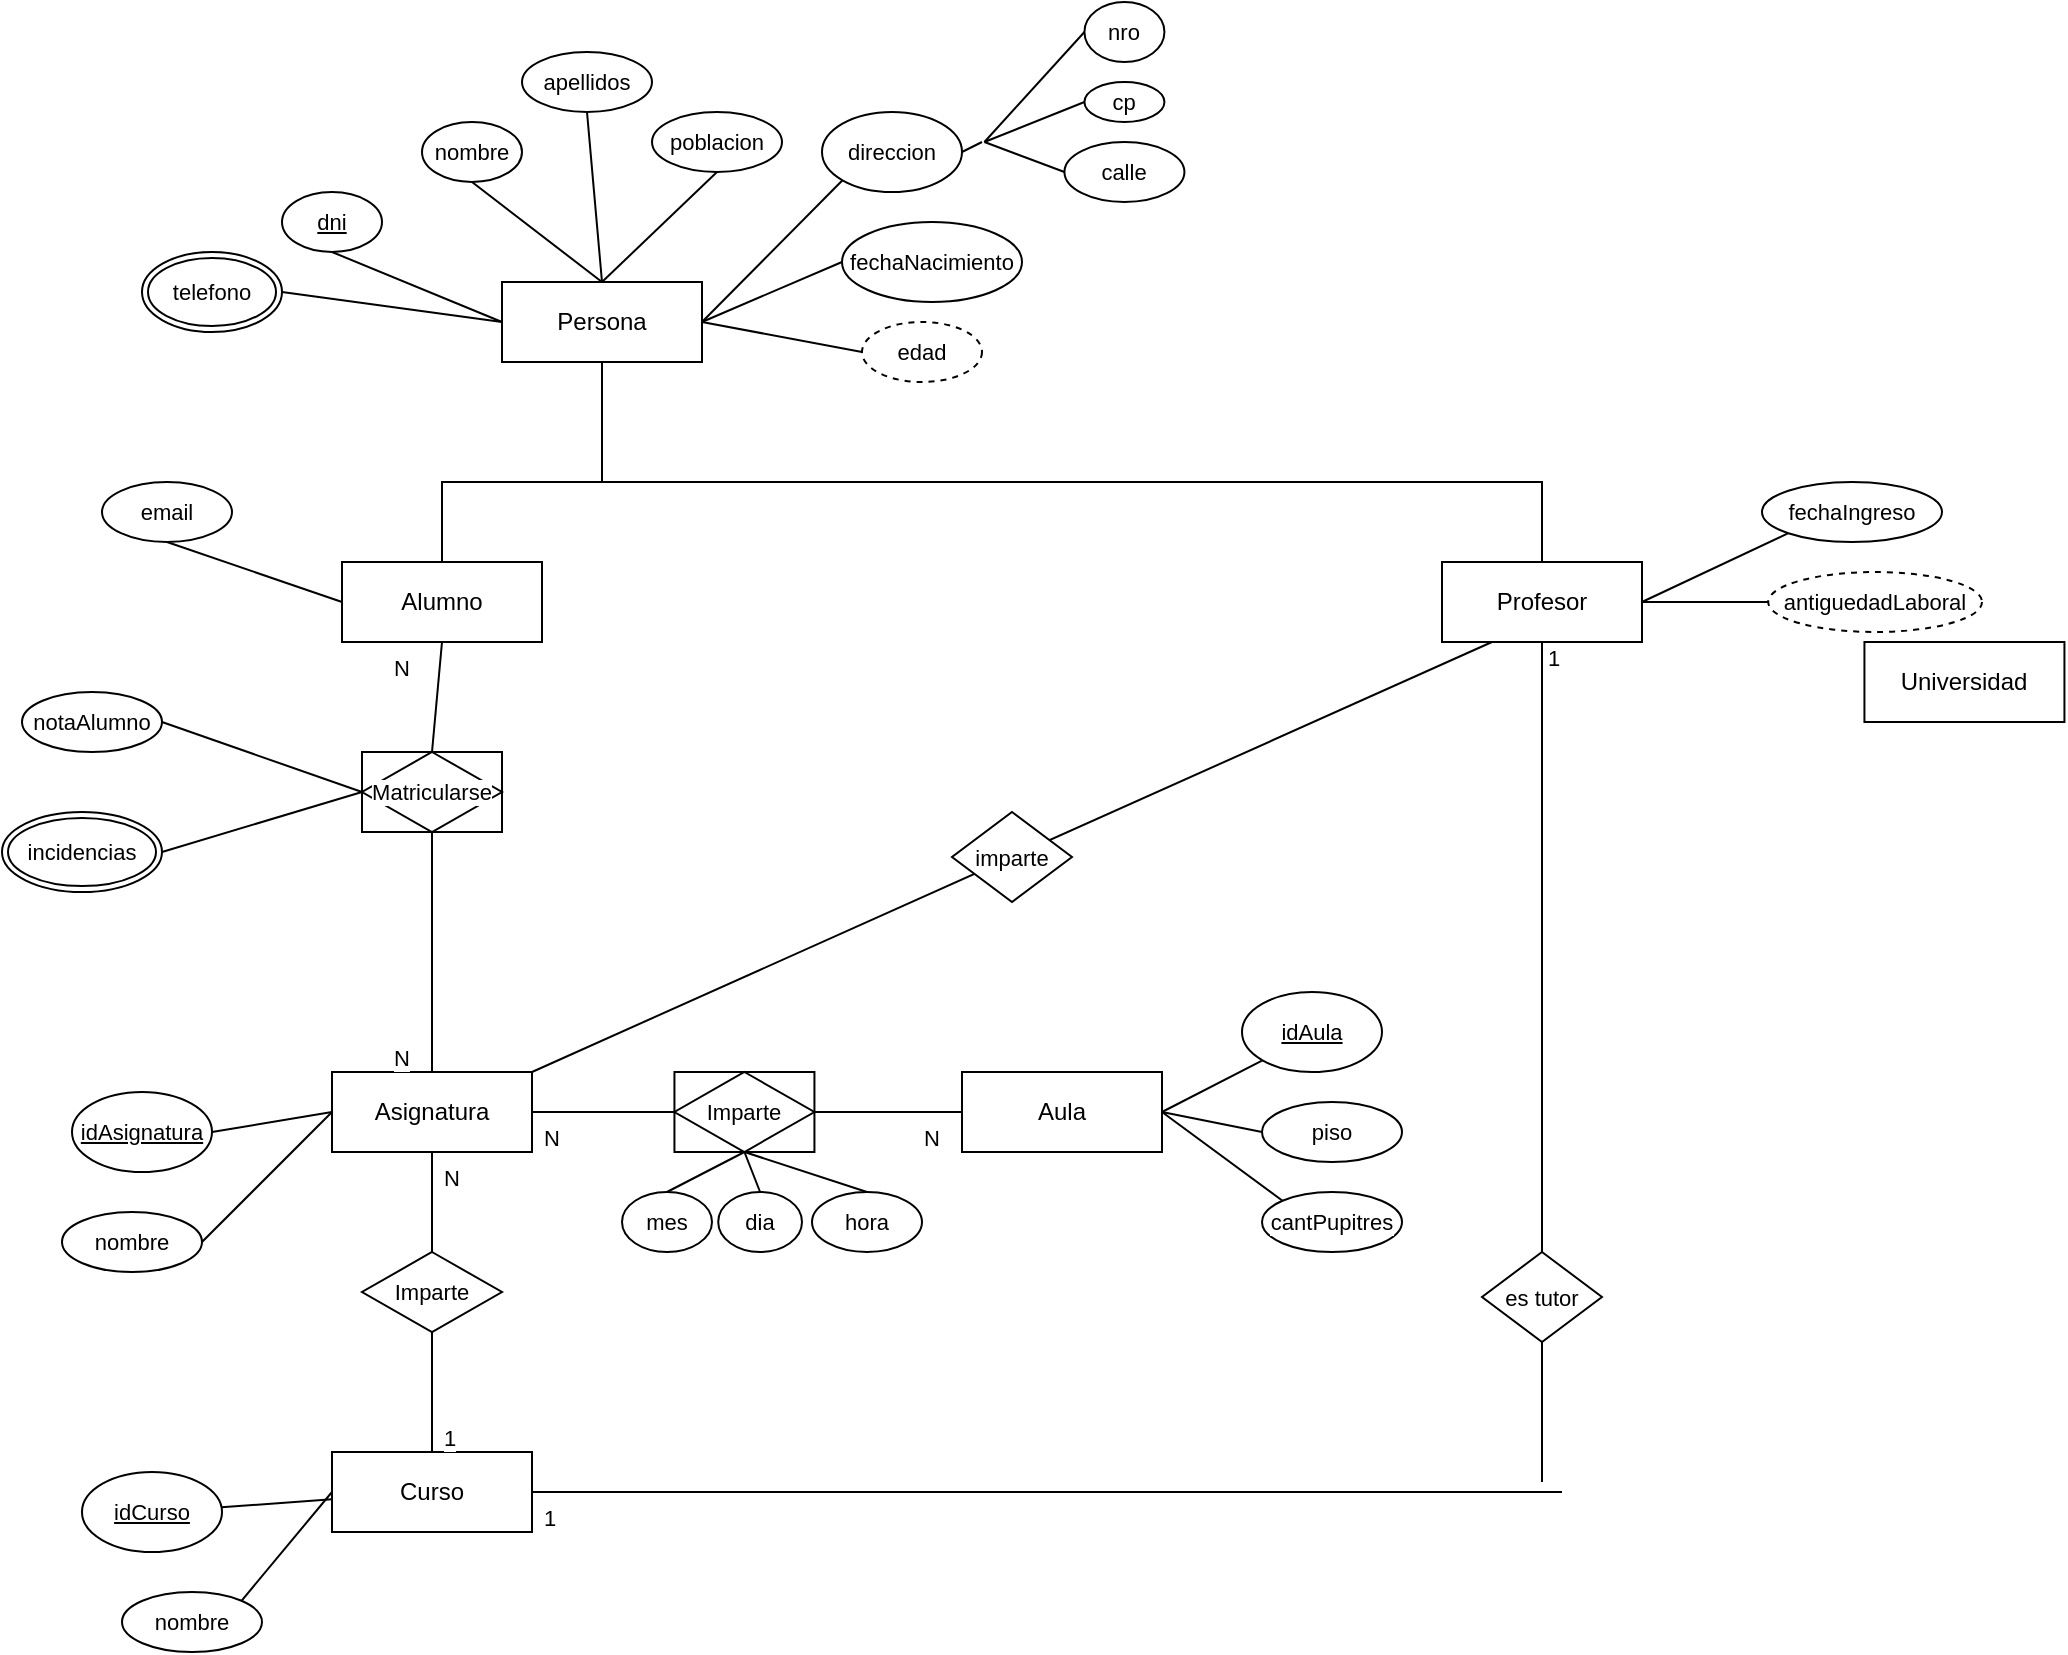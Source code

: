 <mxfile version="28.2.3">
  <diagram name="Página-1" id="S7ulFuD1PEKwOBpK4tIE">
    <mxGraphModel dx="1842" dy="1957" grid="1" gridSize="10" guides="1" tooltips="1" connect="1" arrows="1" fold="1" page="1" pageScale="1" pageWidth="827" pageHeight="1169" math="0" shadow="0">
      <root>
        <mxCell id="0" />
        <mxCell id="1" parent="0" />
        <mxCell id="aFm3BQwA2hD5-ZLHfqn7-43" style="edgeStyle=none;shape=connector;rounded=0;orthogonalLoop=1;jettySize=auto;html=1;exitX=0.5;exitY=1;exitDx=0;exitDy=0;entryX=0.5;entryY=0;entryDx=0;entryDy=0;strokeColor=default;align=center;verticalAlign=middle;fontFamily=Helvetica;fontSize=11;fontColor=default;labelBackgroundColor=default;endArrow=none;" edge="1" parent="1" source="aFm3BQwA2hD5-ZLHfqn7-47" target="aFm3BQwA2hD5-ZLHfqn7-42">
          <mxGeometry relative="1" as="geometry" />
        </mxCell>
        <mxCell id="aFm3BQwA2hD5-ZLHfqn7-1" value="Alumno" style="whiteSpace=wrap;html=1;align=center;" vertex="1" parent="1">
          <mxGeometry x="210" y="170" width="100" height="40" as="geometry" />
        </mxCell>
        <mxCell id="aFm3BQwA2hD5-ZLHfqn7-41" style="edgeStyle=none;shape=connector;rounded=0;orthogonalLoop=1;jettySize=auto;html=1;exitX=1;exitY=0.5;exitDx=0;exitDy=0;entryX=0;entryY=0.5;entryDx=0;entryDy=0;strokeColor=default;align=center;verticalAlign=middle;fontFamily=Helvetica;fontSize=11;fontColor=default;labelBackgroundColor=default;endArrow=none;" edge="1" parent="1" source="aFm3BQwA2hD5-ZLHfqn7-2" target="aFm3BQwA2hD5-ZLHfqn7-39">
          <mxGeometry relative="1" as="geometry" />
        </mxCell>
        <mxCell id="aFm3BQwA2hD5-ZLHfqn7-109" style="edgeStyle=none;shape=connector;rounded=0;orthogonalLoop=1;jettySize=auto;html=1;exitX=0.5;exitY=1;exitDx=0;exitDy=0;strokeColor=default;align=center;verticalAlign=middle;fontFamily=Helvetica;fontSize=11;fontColor=default;labelBackgroundColor=default;endArrow=none;" edge="1" parent="1" source="aFm3BQwA2hD5-ZLHfqn7-2">
          <mxGeometry relative="1" as="geometry">
            <mxPoint x="810" y="630" as="targetPoint" />
          </mxGeometry>
        </mxCell>
        <mxCell id="aFm3BQwA2hD5-ZLHfqn7-113" style="edgeStyle=none;shape=connector;rounded=0;orthogonalLoop=1;jettySize=auto;html=1;exitX=0.25;exitY=1;exitDx=0;exitDy=0;strokeColor=default;align=center;verticalAlign=middle;fontFamily=Helvetica;fontSize=11;fontColor=default;labelBackgroundColor=default;endArrow=none;entryX=1;entryY=0;entryDx=0;entryDy=0;" edge="1" parent="1" source="aFm3BQwA2hD5-ZLHfqn7-2" target="aFm3BQwA2hD5-ZLHfqn7-42">
          <mxGeometry relative="1" as="geometry">
            <mxPoint x="360" y="380" as="targetPoint" />
          </mxGeometry>
        </mxCell>
        <mxCell id="aFm3BQwA2hD5-ZLHfqn7-2" value="Profesor" style="whiteSpace=wrap;html=1;align=center;" vertex="1" parent="1">
          <mxGeometry x="760" y="170" width="100" height="40" as="geometry" />
        </mxCell>
        <mxCell id="aFm3BQwA2hD5-ZLHfqn7-19" style="edgeStyle=none;shape=connector;rounded=0;orthogonalLoop=1;jettySize=auto;html=1;exitX=1;exitY=0.5;exitDx=0;exitDy=0;entryX=0;entryY=1;entryDx=0;entryDy=0;strokeColor=default;align=center;verticalAlign=middle;fontFamily=Helvetica;fontSize=11;fontColor=default;labelBackgroundColor=default;endArrow=none;" edge="1" parent="1" source="aFm3BQwA2hD5-ZLHfqn7-3" target="aFm3BQwA2hD5-ZLHfqn7-11">
          <mxGeometry relative="1" as="geometry" />
        </mxCell>
        <mxCell id="aFm3BQwA2hD5-ZLHfqn7-23" style="edgeStyle=none;shape=connector;rounded=0;orthogonalLoop=1;jettySize=auto;html=1;exitX=0.5;exitY=0;exitDx=0;exitDy=0;entryX=0.5;entryY=1;entryDx=0;entryDy=0;strokeColor=default;align=center;verticalAlign=middle;fontFamily=Helvetica;fontSize=11;fontColor=default;labelBackgroundColor=default;endArrow=none;" edge="1" parent="1" source="aFm3BQwA2hD5-ZLHfqn7-3" target="aFm3BQwA2hD5-ZLHfqn7-10">
          <mxGeometry relative="1" as="geometry" />
        </mxCell>
        <mxCell id="aFm3BQwA2hD5-ZLHfqn7-28" style="edgeStyle=none;shape=connector;rounded=0;orthogonalLoop=1;jettySize=auto;html=1;exitX=1;exitY=0.5;exitDx=0;exitDy=0;entryX=0;entryY=0.5;entryDx=0;entryDy=0;strokeColor=default;align=center;verticalAlign=middle;fontFamily=Helvetica;fontSize=11;fontColor=default;labelBackgroundColor=default;endArrow=none;" edge="1" parent="1" source="aFm3BQwA2hD5-ZLHfqn7-3" target="aFm3BQwA2hD5-ZLHfqn7-26">
          <mxGeometry relative="1" as="geometry" />
        </mxCell>
        <mxCell id="aFm3BQwA2hD5-ZLHfqn7-30" style="edgeStyle=none;shape=connector;rounded=0;orthogonalLoop=1;jettySize=auto;html=1;exitX=1;exitY=0.5;exitDx=0;exitDy=0;entryX=0;entryY=0.5;entryDx=0;entryDy=0;strokeColor=default;align=center;verticalAlign=middle;fontFamily=Helvetica;fontSize=11;fontColor=default;labelBackgroundColor=default;endArrow=none;" edge="1" parent="1" source="aFm3BQwA2hD5-ZLHfqn7-3" target="aFm3BQwA2hD5-ZLHfqn7-29">
          <mxGeometry relative="1" as="geometry" />
        </mxCell>
        <mxCell id="aFm3BQwA2hD5-ZLHfqn7-3" value="Persona" style="whiteSpace=wrap;html=1;align=center;" vertex="1" parent="1">
          <mxGeometry x="290" y="30" width="100" height="40" as="geometry" />
        </mxCell>
        <mxCell id="aFm3BQwA2hD5-ZLHfqn7-7" value="" style="endArrow=none;html=1;rounded=0;strokeColor=default;align=center;verticalAlign=middle;fontFamily=Helvetica;fontSize=11;fontColor=default;labelBackgroundColor=default;exitX=0.5;exitY=0;exitDx=0;exitDy=0;entryX=0.5;entryY=0;entryDx=0;entryDy=0;" edge="1" parent="1" source="aFm3BQwA2hD5-ZLHfqn7-1" target="aFm3BQwA2hD5-ZLHfqn7-2">
          <mxGeometry relative="1" as="geometry">
            <mxPoint x="330" y="250" as="sourcePoint" />
            <mxPoint x="490" y="250" as="targetPoint" />
            <Array as="points">
              <mxPoint x="260" y="130" />
              <mxPoint x="340" y="130" />
              <mxPoint x="810" y="130" />
            </Array>
          </mxGeometry>
        </mxCell>
        <mxCell id="aFm3BQwA2hD5-ZLHfqn7-8" value="" style="endArrow=none;html=1;rounded=0;strokeColor=default;align=center;verticalAlign=middle;fontFamily=Helvetica;fontSize=11;fontColor=default;labelBackgroundColor=default;exitX=0.5;exitY=1;exitDx=0;exitDy=0;" edge="1" parent="1" source="aFm3BQwA2hD5-ZLHfqn7-3">
          <mxGeometry relative="1" as="geometry">
            <mxPoint x="330" y="250" as="sourcePoint" />
            <mxPoint x="340" y="130" as="targetPoint" />
          </mxGeometry>
        </mxCell>
        <mxCell id="aFm3BQwA2hD5-ZLHfqn7-24" style="edgeStyle=none;shape=connector;rounded=0;orthogonalLoop=1;jettySize=auto;html=1;exitX=0.5;exitY=1;exitDx=0;exitDy=0;entryX=0.5;entryY=0;entryDx=0;entryDy=0;strokeColor=default;align=center;verticalAlign=middle;fontFamily=Helvetica;fontSize=11;fontColor=default;labelBackgroundColor=default;endArrow=none;" edge="1" parent="1" source="aFm3BQwA2hD5-ZLHfqn7-9" target="aFm3BQwA2hD5-ZLHfqn7-3">
          <mxGeometry relative="1" as="geometry" />
        </mxCell>
        <mxCell id="aFm3BQwA2hD5-ZLHfqn7-9" value="nombre" style="ellipse;whiteSpace=wrap;html=1;align=center;fontFamily=Helvetica;fontSize=11;fontColor=default;labelBackgroundColor=default;" vertex="1" parent="1">
          <mxGeometry x="250" y="-50" width="50" height="30" as="geometry" />
        </mxCell>
        <mxCell id="aFm3BQwA2hD5-ZLHfqn7-10" value="apellidos" style="ellipse;whiteSpace=wrap;html=1;align=center;fontFamily=Helvetica;fontSize=11;fontColor=default;labelBackgroundColor=default;" vertex="1" parent="1">
          <mxGeometry x="300" y="-85" width="65" height="30" as="geometry" />
        </mxCell>
        <mxCell id="aFm3BQwA2hD5-ZLHfqn7-20" style="edgeStyle=none;shape=connector;rounded=0;orthogonalLoop=1;jettySize=auto;html=1;exitX=1;exitY=0.5;exitDx=0;exitDy=0;entryX=0;entryY=0.5;entryDx=0;entryDy=0;strokeColor=default;align=center;verticalAlign=middle;fontFamily=Helvetica;fontSize=11;fontColor=default;labelBackgroundColor=default;endArrow=none;" edge="1" parent="1" target="aFm3BQwA2hD5-ZLHfqn7-12">
          <mxGeometry relative="1" as="geometry">
            <mxPoint x="531.22" y="-40" as="sourcePoint" />
          </mxGeometry>
        </mxCell>
        <mxCell id="aFm3BQwA2hD5-ZLHfqn7-21" style="edgeStyle=none;shape=connector;rounded=0;orthogonalLoop=1;jettySize=auto;html=1;exitX=1;exitY=0.5;exitDx=0;exitDy=0;entryX=0;entryY=0.5;entryDx=0;entryDy=0;strokeColor=default;align=center;verticalAlign=middle;fontFamily=Helvetica;fontSize=11;fontColor=default;labelBackgroundColor=default;endArrow=none;" edge="1" parent="1" target="aFm3BQwA2hD5-ZLHfqn7-13">
          <mxGeometry relative="1" as="geometry">
            <mxPoint x="531.22" y="-40" as="sourcePoint" />
          </mxGeometry>
        </mxCell>
        <mxCell id="aFm3BQwA2hD5-ZLHfqn7-22" style="edgeStyle=none;shape=connector;rounded=0;orthogonalLoop=1;jettySize=auto;html=1;exitX=1;exitY=0.5;exitDx=0;exitDy=0;entryX=0;entryY=0.5;entryDx=0;entryDy=0;strokeColor=default;align=center;verticalAlign=middle;fontFamily=Helvetica;fontSize=11;fontColor=default;labelBackgroundColor=default;endArrow=none;" edge="1" parent="1" target="aFm3BQwA2hD5-ZLHfqn7-14">
          <mxGeometry relative="1" as="geometry">
            <mxPoint x="531.22" y="-40" as="sourcePoint" />
          </mxGeometry>
        </mxCell>
        <mxCell id="aFm3BQwA2hD5-ZLHfqn7-27" style="edgeStyle=none;shape=connector;rounded=0;orthogonalLoop=1;jettySize=auto;html=1;exitX=1;exitY=0.5;exitDx=0;exitDy=0;strokeColor=default;align=center;verticalAlign=middle;fontFamily=Helvetica;fontSize=11;fontColor=default;labelBackgroundColor=default;endArrow=none;" edge="1" parent="1" source="aFm3BQwA2hD5-ZLHfqn7-11">
          <mxGeometry relative="1" as="geometry">
            <mxPoint x="530" y="-40" as="targetPoint" />
          </mxGeometry>
        </mxCell>
        <mxCell id="aFm3BQwA2hD5-ZLHfqn7-11" value="direccion" style="ellipse;whiteSpace=wrap;html=1;align=center;fontFamily=Helvetica;fontSize=11;fontColor=default;labelBackgroundColor=default;" vertex="1" parent="1">
          <mxGeometry x="450" y="-55" width="70" height="40" as="geometry" />
        </mxCell>
        <mxCell id="aFm3BQwA2hD5-ZLHfqn7-12" value="nro" style="ellipse;whiteSpace=wrap;html=1;align=center;fontFamily=Helvetica;fontSize=11;fontColor=default;labelBackgroundColor=default;" vertex="1" parent="1">
          <mxGeometry x="581.22" y="-110" width="40" height="30" as="geometry" />
        </mxCell>
        <mxCell id="aFm3BQwA2hD5-ZLHfqn7-13" value="cp" style="ellipse;whiteSpace=wrap;html=1;align=center;fontFamily=Helvetica;fontSize=11;fontColor=default;labelBackgroundColor=default;" vertex="1" parent="1">
          <mxGeometry x="581.22" y="-70" width="40" height="20" as="geometry" />
        </mxCell>
        <mxCell id="aFm3BQwA2hD5-ZLHfqn7-14" value="calle" style="ellipse;whiteSpace=wrap;html=1;align=center;fontFamily=Helvetica;fontSize=11;fontColor=default;labelBackgroundColor=default;" vertex="1" parent="1">
          <mxGeometry x="571.22" y="-40" width="60" height="30" as="geometry" />
        </mxCell>
        <mxCell id="aFm3BQwA2hD5-ZLHfqn7-25" style="edgeStyle=none;shape=connector;rounded=0;orthogonalLoop=1;jettySize=auto;html=1;exitX=0.5;exitY=1;exitDx=0;exitDy=0;entryX=0;entryY=0.5;entryDx=0;entryDy=0;strokeColor=default;align=center;verticalAlign=middle;fontFamily=Helvetica;fontSize=11;fontColor=default;labelBackgroundColor=default;endArrow=none;" edge="1" parent="1" source="aFm3BQwA2hD5-ZLHfqn7-17" target="aFm3BQwA2hD5-ZLHfqn7-3">
          <mxGeometry relative="1" as="geometry" />
        </mxCell>
        <mxCell id="aFm3BQwA2hD5-ZLHfqn7-17" value="dni" style="ellipse;whiteSpace=wrap;html=1;align=center;fontStyle=4;fontFamily=Helvetica;fontSize=11;fontColor=default;labelBackgroundColor=default;" vertex="1" parent="1">
          <mxGeometry x="180" y="-15" width="50" height="30" as="geometry" />
        </mxCell>
        <mxCell id="aFm3BQwA2hD5-ZLHfqn7-18" style="edgeStyle=none;shape=connector;rounded=0;orthogonalLoop=1;jettySize=auto;html=1;entryX=0.414;entryY=0.025;entryDx=0;entryDy=0;entryPerimeter=0;strokeColor=default;align=center;verticalAlign=middle;fontFamily=Helvetica;fontSize=11;fontColor=default;labelBackgroundColor=default;endArrow=none;" edge="1" parent="1">
          <mxGeometry relative="1" as="geometry">
            <mxPoint x="490.005" y="-59.682" as="sourcePoint" />
            <mxPoint x="490.2" y="-59" as="targetPoint" />
          </mxGeometry>
        </mxCell>
        <mxCell id="aFm3BQwA2hD5-ZLHfqn7-26" value="fechaNacimiento" style="ellipse;whiteSpace=wrap;html=1;align=center;fontFamily=Helvetica;fontSize=11;fontColor=default;labelBackgroundColor=default;" vertex="1" parent="1">
          <mxGeometry x="460" width="90" height="40" as="geometry" />
        </mxCell>
        <mxCell id="aFm3BQwA2hD5-ZLHfqn7-29" value="edad" style="ellipse;whiteSpace=wrap;html=1;align=center;dashed=1;fontFamily=Helvetica;fontSize=11;fontColor=default;labelBackgroundColor=default;" vertex="1" parent="1">
          <mxGeometry x="470" y="50" width="60" height="30" as="geometry" />
        </mxCell>
        <mxCell id="aFm3BQwA2hD5-ZLHfqn7-32" style="edgeStyle=none;shape=connector;rounded=0;orthogonalLoop=1;jettySize=auto;html=1;exitX=1;exitY=0.5;exitDx=0;exitDy=0;entryX=0;entryY=0.5;entryDx=0;entryDy=0;strokeColor=default;align=center;verticalAlign=middle;fontFamily=Helvetica;fontSize=11;fontColor=default;labelBackgroundColor=default;endArrow=none;" edge="1" parent="1" source="aFm3BQwA2hD5-ZLHfqn7-31" target="aFm3BQwA2hD5-ZLHfqn7-3">
          <mxGeometry relative="1" as="geometry" />
        </mxCell>
        <mxCell id="aFm3BQwA2hD5-ZLHfqn7-31" value="telefono" style="ellipse;shape=doubleEllipse;margin=3;whiteSpace=wrap;html=1;align=center;fontFamily=Helvetica;fontSize=11;fontColor=default;labelBackgroundColor=default;" vertex="1" parent="1">
          <mxGeometry x="110" y="15" width="70" height="40" as="geometry" />
        </mxCell>
        <mxCell id="aFm3BQwA2hD5-ZLHfqn7-34" style="edgeStyle=none;shape=connector;rounded=0;orthogonalLoop=1;jettySize=auto;html=1;exitX=0.5;exitY=1;exitDx=0;exitDy=0;entryX=0.5;entryY=0;entryDx=0;entryDy=0;strokeColor=default;align=center;verticalAlign=middle;fontFamily=Helvetica;fontSize=11;fontColor=default;labelBackgroundColor=default;endArrow=none;" edge="1" parent="1" source="aFm3BQwA2hD5-ZLHfqn7-33" target="aFm3BQwA2hD5-ZLHfqn7-3">
          <mxGeometry relative="1" as="geometry" />
        </mxCell>
        <mxCell id="aFm3BQwA2hD5-ZLHfqn7-33" value="poblacion" style="ellipse;whiteSpace=wrap;html=1;align=center;fontFamily=Helvetica;fontSize=11;fontColor=default;labelBackgroundColor=default;" vertex="1" parent="1">
          <mxGeometry x="365" y="-55" width="65" height="30" as="geometry" />
        </mxCell>
        <mxCell id="aFm3BQwA2hD5-ZLHfqn7-36" style="edgeStyle=none;shape=connector;rounded=0;orthogonalLoop=1;jettySize=auto;html=1;exitX=0.5;exitY=1;exitDx=0;exitDy=0;entryX=0;entryY=0.5;entryDx=0;entryDy=0;strokeColor=default;align=center;verticalAlign=middle;fontFamily=Helvetica;fontSize=11;fontColor=default;labelBackgroundColor=default;endArrow=none;" edge="1" parent="1" source="aFm3BQwA2hD5-ZLHfqn7-35" target="aFm3BQwA2hD5-ZLHfqn7-1">
          <mxGeometry relative="1" as="geometry" />
        </mxCell>
        <mxCell id="aFm3BQwA2hD5-ZLHfqn7-35" value="email" style="ellipse;whiteSpace=wrap;html=1;align=center;fontFamily=Helvetica;fontSize=11;fontColor=default;labelBackgroundColor=default;" vertex="1" parent="1">
          <mxGeometry x="90" y="130" width="65" height="30" as="geometry" />
        </mxCell>
        <mxCell id="aFm3BQwA2hD5-ZLHfqn7-37" value="fechaIngreso" style="ellipse;whiteSpace=wrap;html=1;align=center;fontFamily=Helvetica;fontSize=11;fontColor=default;labelBackgroundColor=default;" vertex="1" parent="1">
          <mxGeometry x="920" y="130" width="90" height="30" as="geometry" />
        </mxCell>
        <mxCell id="aFm3BQwA2hD5-ZLHfqn7-39" value="antiguedadLaboral" style="ellipse;whiteSpace=wrap;html=1;align=center;dashed=1;fontFamily=Helvetica;fontSize=11;fontColor=default;labelBackgroundColor=default;" vertex="1" parent="1">
          <mxGeometry x="923.11" y="175" width="106.89" height="30" as="geometry" />
        </mxCell>
        <mxCell id="aFm3BQwA2hD5-ZLHfqn7-40" style="edgeStyle=none;shape=connector;rounded=0;orthogonalLoop=1;jettySize=auto;html=1;exitX=1;exitY=0.5;exitDx=0;exitDy=0;entryX=0;entryY=1;entryDx=0;entryDy=0;strokeColor=default;align=center;verticalAlign=middle;fontFamily=Helvetica;fontSize=11;fontColor=default;labelBackgroundColor=default;endArrow=none;" edge="1" parent="1" source="aFm3BQwA2hD5-ZLHfqn7-2" target="aFm3BQwA2hD5-ZLHfqn7-37">
          <mxGeometry relative="1" as="geometry" />
        </mxCell>
        <mxCell id="aFm3BQwA2hD5-ZLHfqn7-73" style="edgeStyle=none;shape=connector;rounded=0;orthogonalLoop=1;jettySize=auto;html=1;exitX=1;exitY=0.5;exitDx=0;exitDy=0;entryX=0;entryY=0.5;entryDx=0;entryDy=0;strokeColor=default;align=center;verticalAlign=middle;fontFamily=Helvetica;fontSize=11;fontColor=default;labelBackgroundColor=default;endArrow=none;" edge="1" parent="1" source="aFm3BQwA2hD5-ZLHfqn7-91" target="aFm3BQwA2hD5-ZLHfqn7-72">
          <mxGeometry relative="1" as="geometry">
            <mxPoint x="485" y="445" as="sourcePoint" />
          </mxGeometry>
        </mxCell>
        <mxCell id="aFm3BQwA2hD5-ZLHfqn7-42" value="Asignatura" style="whiteSpace=wrap;html=1;align=center;" vertex="1" parent="1">
          <mxGeometry x="205" y="425" width="100" height="40" as="geometry" />
        </mxCell>
        <mxCell id="aFm3BQwA2hD5-ZLHfqn7-44" value="Universidad" style="whiteSpace=wrap;html=1;align=center;" vertex="1" parent="1">
          <mxGeometry x="971.22" y="210" width="100" height="40" as="geometry" />
        </mxCell>
        <mxCell id="aFm3BQwA2hD5-ZLHfqn7-45" value="N" style="text;strokeColor=none;fillColor=none;spacingLeft=4;spacingRight=4;overflow=hidden;rotatable=0;points=[[0,0.5],[1,0.5]];portConstraint=eastwest;fontSize=11;whiteSpace=wrap;html=1;fontFamily=Helvetica;fontColor=default;labelBackgroundColor=default;" vertex="1" parent="1">
          <mxGeometry x="230" y="405" width="40" height="30" as="geometry" />
        </mxCell>
        <mxCell id="aFm3BQwA2hD5-ZLHfqn7-46" value="N" style="text;strokeColor=none;fillColor=none;spacingLeft=4;spacingRight=4;overflow=hidden;rotatable=0;points=[[0,0.5],[1,0.5]];portConstraint=eastwest;fontSize=11;whiteSpace=wrap;html=1;fontFamily=Helvetica;fontColor=default;labelBackgroundColor=default;" vertex="1" parent="1">
          <mxGeometry x="230" y="210" width="40" height="30" as="geometry" />
        </mxCell>
        <mxCell id="aFm3BQwA2hD5-ZLHfqn7-48" value="" style="edgeStyle=none;shape=connector;rounded=0;orthogonalLoop=1;jettySize=auto;html=1;exitX=0.5;exitY=1;exitDx=0;exitDy=0;entryX=0.5;entryY=0;entryDx=0;entryDy=0;strokeColor=default;align=center;verticalAlign=middle;fontFamily=Helvetica;fontSize=11;fontColor=default;labelBackgroundColor=default;endArrow=none;" edge="1" parent="1" source="aFm3BQwA2hD5-ZLHfqn7-1" target="aFm3BQwA2hD5-ZLHfqn7-47">
          <mxGeometry relative="1" as="geometry">
            <mxPoint x="260" y="210" as="sourcePoint" />
            <mxPoint x="340" y="340" as="targetPoint" />
          </mxGeometry>
        </mxCell>
        <mxCell id="aFm3BQwA2hD5-ZLHfqn7-47" value="Matricularse" style="shape=associativeEntity;whiteSpace=wrap;html=1;align=center;fontFamily=Helvetica;fontSize=11;fontColor=default;labelBackgroundColor=default;" vertex="1" parent="1">
          <mxGeometry x="220" y="265" width="70" height="40" as="geometry" />
        </mxCell>
        <mxCell id="aFm3BQwA2hD5-ZLHfqn7-54" style="edgeStyle=none;shape=connector;rounded=0;orthogonalLoop=1;jettySize=auto;html=1;exitX=1;exitY=0.5;exitDx=0;exitDy=0;entryX=0;entryY=0.5;entryDx=0;entryDy=0;strokeColor=default;align=center;verticalAlign=middle;fontFamily=Helvetica;fontSize=11;fontColor=default;labelBackgroundColor=default;endArrow=none;" edge="1" parent="1" source="aFm3BQwA2hD5-ZLHfqn7-49" target="aFm3BQwA2hD5-ZLHfqn7-47">
          <mxGeometry relative="1" as="geometry" />
        </mxCell>
        <mxCell id="aFm3BQwA2hD5-ZLHfqn7-49" value="notaAlumno" style="ellipse;whiteSpace=wrap;html=1;align=center;fontFamily=Helvetica;fontSize=11;fontColor=default;labelBackgroundColor=default;" vertex="1" parent="1">
          <mxGeometry x="50" y="235" width="70" height="30" as="geometry" />
        </mxCell>
        <mxCell id="aFm3BQwA2hD5-ZLHfqn7-51" style="edgeStyle=none;shape=connector;rounded=0;orthogonalLoop=1;jettySize=auto;html=1;exitX=1;exitY=0.5;exitDx=0;exitDy=0;entryX=0;entryY=0.5;entryDx=0;entryDy=0;strokeColor=default;align=center;verticalAlign=middle;fontFamily=Helvetica;fontSize=11;fontColor=default;labelBackgroundColor=default;endArrow=none;" edge="1" parent="1" source="aFm3BQwA2hD5-ZLHfqn7-50" target="aFm3BQwA2hD5-ZLHfqn7-42">
          <mxGeometry relative="1" as="geometry" />
        </mxCell>
        <mxCell id="aFm3BQwA2hD5-ZLHfqn7-50" value="idAsignatura" style="ellipse;whiteSpace=wrap;html=1;align=center;fontStyle=4;fontFamily=Helvetica;fontSize=11;fontColor=default;labelBackgroundColor=default;" vertex="1" parent="1">
          <mxGeometry x="75" y="435" width="70" height="40" as="geometry" />
        </mxCell>
        <mxCell id="aFm3BQwA2hD5-ZLHfqn7-57" style="edgeStyle=none;shape=connector;rounded=0;orthogonalLoop=1;jettySize=auto;html=1;exitX=1;exitY=0.5;exitDx=0;exitDy=0;strokeColor=default;align=center;verticalAlign=middle;fontFamily=Helvetica;fontSize=11;fontColor=default;labelBackgroundColor=default;endArrow=none;" edge="1" parent="1" source="aFm3BQwA2hD5-ZLHfqn7-56">
          <mxGeometry relative="1" as="geometry">
            <mxPoint x="220" y="285" as="targetPoint" />
          </mxGeometry>
        </mxCell>
        <mxCell id="aFm3BQwA2hD5-ZLHfqn7-56" value="incidencias" style="ellipse;shape=doubleEllipse;margin=3;whiteSpace=wrap;html=1;align=center;fontFamily=Helvetica;fontSize=11;fontColor=default;labelBackgroundColor=default;" vertex="1" parent="1">
          <mxGeometry x="40" y="295" width="80" height="40" as="geometry" />
        </mxCell>
        <mxCell id="aFm3BQwA2hD5-ZLHfqn7-65" style="edgeStyle=none;shape=connector;rounded=0;orthogonalLoop=1;jettySize=auto;html=1;exitX=0.5;exitY=0;exitDx=0;exitDy=0;entryX=0.5;entryY=1;entryDx=0;entryDy=0;strokeColor=default;align=center;verticalAlign=middle;fontFamily=Helvetica;fontSize=11;fontColor=default;labelBackgroundColor=default;endArrow=none;" edge="1" parent="1" source="aFm3BQwA2hD5-ZLHfqn7-66" target="aFm3BQwA2hD5-ZLHfqn7-42">
          <mxGeometry relative="1" as="geometry" />
        </mxCell>
        <mxCell id="aFm3BQwA2hD5-ZLHfqn7-108" style="edgeStyle=none;shape=connector;rounded=0;orthogonalLoop=1;jettySize=auto;html=1;exitX=1;exitY=0.5;exitDx=0;exitDy=0;strokeColor=default;align=center;verticalAlign=middle;fontFamily=Helvetica;fontSize=11;fontColor=default;labelBackgroundColor=default;endArrow=none;" edge="1" parent="1" source="aFm3BQwA2hD5-ZLHfqn7-58">
          <mxGeometry relative="1" as="geometry">
            <mxPoint x="820" y="635" as="targetPoint" />
          </mxGeometry>
        </mxCell>
        <mxCell id="aFm3BQwA2hD5-ZLHfqn7-58" value="Curso" style="whiteSpace=wrap;html=1;align=center;" vertex="1" parent="1">
          <mxGeometry x="205" y="615" width="100" height="40" as="geometry" />
        </mxCell>
        <mxCell id="aFm3BQwA2hD5-ZLHfqn7-60" style="edgeStyle=none;shape=connector;rounded=0;orthogonalLoop=1;jettySize=auto;html=1;exitX=1;exitY=0.5;exitDx=0;exitDy=0;entryX=0;entryY=0.5;entryDx=0;entryDy=0;strokeColor=default;align=center;verticalAlign=middle;fontFamily=Helvetica;fontSize=11;fontColor=default;labelBackgroundColor=default;endArrow=none;" edge="1" parent="1" source="aFm3BQwA2hD5-ZLHfqn7-59" target="aFm3BQwA2hD5-ZLHfqn7-42">
          <mxGeometry relative="1" as="geometry" />
        </mxCell>
        <mxCell id="aFm3BQwA2hD5-ZLHfqn7-59" value="nombre" style="ellipse;whiteSpace=wrap;html=1;align=center;fontFamily=Helvetica;fontSize=11;fontColor=default;labelBackgroundColor=default;" vertex="1" parent="1">
          <mxGeometry x="70" y="495" width="70" height="30" as="geometry" />
        </mxCell>
        <mxCell id="aFm3BQwA2hD5-ZLHfqn7-64" value="" style="edgeStyle=none;shape=connector;rounded=0;orthogonalLoop=1;jettySize=auto;html=1;strokeColor=default;align=center;verticalAlign=middle;fontFamily=Helvetica;fontSize=11;fontColor=default;labelBackgroundColor=default;endArrow=none;" edge="1" parent="1" source="aFm3BQwA2hD5-ZLHfqn7-61" target="aFm3BQwA2hD5-ZLHfqn7-58">
          <mxGeometry relative="1" as="geometry" />
        </mxCell>
        <mxCell id="aFm3BQwA2hD5-ZLHfqn7-61" value="idCurso" style="ellipse;whiteSpace=wrap;html=1;align=center;fontStyle=4;fontFamily=Helvetica;fontSize=11;fontColor=default;labelBackgroundColor=default;" vertex="1" parent="1">
          <mxGeometry x="80" y="625" width="70" height="40" as="geometry" />
        </mxCell>
        <mxCell id="aFm3BQwA2hD5-ZLHfqn7-63" style="edgeStyle=none;shape=connector;rounded=0;orthogonalLoop=1;jettySize=auto;html=1;exitX=1;exitY=0;exitDx=0;exitDy=0;entryX=0;entryY=0.5;entryDx=0;entryDy=0;strokeColor=default;align=center;verticalAlign=middle;fontFamily=Helvetica;fontSize=11;fontColor=default;labelBackgroundColor=default;endArrow=none;" edge="1" parent="1" source="aFm3BQwA2hD5-ZLHfqn7-62" target="aFm3BQwA2hD5-ZLHfqn7-58">
          <mxGeometry relative="1" as="geometry" />
        </mxCell>
        <mxCell id="aFm3BQwA2hD5-ZLHfqn7-62" value="nombre" style="ellipse;whiteSpace=wrap;html=1;align=center;fontFamily=Helvetica;fontSize=11;fontColor=default;labelBackgroundColor=default;" vertex="1" parent="1">
          <mxGeometry x="100" y="685" width="70" height="30" as="geometry" />
        </mxCell>
        <mxCell id="aFm3BQwA2hD5-ZLHfqn7-67" value="" style="edgeStyle=none;shape=connector;rounded=0;orthogonalLoop=1;jettySize=auto;html=1;exitX=0.5;exitY=0;exitDx=0;exitDy=0;entryX=0.5;entryY=1;entryDx=0;entryDy=0;strokeColor=default;align=center;verticalAlign=middle;fontFamily=Helvetica;fontSize=11;fontColor=default;labelBackgroundColor=default;endArrow=none;" edge="1" parent="1" source="aFm3BQwA2hD5-ZLHfqn7-58" target="aFm3BQwA2hD5-ZLHfqn7-66">
          <mxGeometry relative="1" as="geometry">
            <mxPoint x="255" y="615" as="sourcePoint" />
            <mxPoint x="255" y="465" as="targetPoint" />
          </mxGeometry>
        </mxCell>
        <mxCell id="aFm3BQwA2hD5-ZLHfqn7-66" value="Imparte" style="shape=rhombus;perimeter=rhombusPerimeter;whiteSpace=wrap;html=1;align=center;fontFamily=Helvetica;fontSize=11;fontColor=default;labelBackgroundColor=default;" vertex="1" parent="1">
          <mxGeometry x="220" y="515" width="70" height="40" as="geometry" />
        </mxCell>
        <mxCell id="aFm3BQwA2hD5-ZLHfqn7-70" value="N" style="text;strokeColor=none;fillColor=none;spacingLeft=4;spacingRight=4;overflow=hidden;rotatable=0;points=[[0,0.5],[1,0.5]];portConstraint=eastwest;fontSize=11;whiteSpace=wrap;html=1;fontFamily=Helvetica;fontColor=default;labelBackgroundColor=default;" vertex="1" parent="1">
          <mxGeometry x="255" y="465" width="20" height="30" as="geometry" />
        </mxCell>
        <mxCell id="aFm3BQwA2hD5-ZLHfqn7-71" value="1" style="text;strokeColor=none;fillColor=none;spacingLeft=4;spacingRight=4;overflow=hidden;rotatable=0;points=[[0,0.5],[1,0.5]];portConstraint=eastwest;fontSize=11;whiteSpace=wrap;html=1;fontFamily=Helvetica;fontColor=default;labelBackgroundColor=default;" vertex="1" parent="1">
          <mxGeometry x="255" y="595" width="20" height="30" as="geometry" />
        </mxCell>
        <mxCell id="aFm3BQwA2hD5-ZLHfqn7-79" style="edgeStyle=none;shape=connector;rounded=0;orthogonalLoop=1;jettySize=auto;html=1;exitX=1;exitY=0.5;exitDx=0;exitDy=0;entryX=0;entryY=0.5;entryDx=0;entryDy=0;strokeColor=default;align=center;verticalAlign=middle;fontFamily=Helvetica;fontSize=11;fontColor=default;labelBackgroundColor=default;endArrow=none;" edge="1" parent="1" source="aFm3BQwA2hD5-ZLHfqn7-72" target="aFm3BQwA2hD5-ZLHfqn7-78">
          <mxGeometry relative="1" as="geometry" />
        </mxCell>
        <mxCell id="aFm3BQwA2hD5-ZLHfqn7-81" style="edgeStyle=none;shape=connector;rounded=0;orthogonalLoop=1;jettySize=auto;html=1;exitX=1;exitY=0.5;exitDx=0;exitDy=0;entryX=0;entryY=0;entryDx=0;entryDy=0;strokeColor=default;align=center;verticalAlign=middle;fontFamily=Helvetica;fontSize=11;fontColor=default;labelBackgroundColor=default;endArrow=none;" edge="1" parent="1" source="aFm3BQwA2hD5-ZLHfqn7-72" target="aFm3BQwA2hD5-ZLHfqn7-80">
          <mxGeometry relative="1" as="geometry" />
        </mxCell>
        <mxCell id="aFm3BQwA2hD5-ZLHfqn7-72" value="Aula" style="whiteSpace=wrap;html=1;align=center;" vertex="1" parent="1">
          <mxGeometry x="520" y="425" width="100" height="40" as="geometry" />
        </mxCell>
        <mxCell id="aFm3BQwA2hD5-ZLHfqn7-76" style="edgeStyle=none;shape=connector;rounded=0;orthogonalLoop=1;jettySize=auto;html=1;exitX=0;exitY=1;exitDx=0;exitDy=0;entryX=1;entryY=0.5;entryDx=0;entryDy=0;strokeColor=default;align=center;verticalAlign=middle;fontFamily=Helvetica;fontSize=11;fontColor=default;labelBackgroundColor=default;endArrow=none;" edge="1" parent="1" source="aFm3BQwA2hD5-ZLHfqn7-75" target="aFm3BQwA2hD5-ZLHfqn7-72">
          <mxGeometry relative="1" as="geometry" />
        </mxCell>
        <mxCell id="aFm3BQwA2hD5-ZLHfqn7-75" value="idAula" style="ellipse;whiteSpace=wrap;html=1;align=center;fontStyle=4;fontFamily=Helvetica;fontSize=11;fontColor=default;labelBackgroundColor=default;" vertex="1" parent="1">
          <mxGeometry x="660" y="385" width="70" height="40" as="geometry" />
        </mxCell>
        <mxCell id="aFm3BQwA2hD5-ZLHfqn7-78" value="piso" style="ellipse;whiteSpace=wrap;html=1;align=center;fontFamily=Helvetica;fontSize=11;fontColor=default;labelBackgroundColor=default;" vertex="1" parent="1">
          <mxGeometry x="670" y="440" width="70" height="30" as="geometry" />
        </mxCell>
        <mxCell id="aFm3BQwA2hD5-ZLHfqn7-80" value="cantPupitres" style="ellipse;whiteSpace=wrap;html=1;align=center;fontFamily=Helvetica;fontSize=11;fontColor=default;labelBackgroundColor=default;" vertex="1" parent="1">
          <mxGeometry x="670" y="485" width="70" height="30" as="geometry" />
        </mxCell>
        <mxCell id="aFm3BQwA2hD5-ZLHfqn7-83" value="" style="edgeStyle=none;shape=connector;rounded=0;orthogonalLoop=1;jettySize=auto;html=1;exitX=1;exitY=0.5;exitDx=0;exitDy=0;entryX=0;entryY=0.5;entryDx=0;entryDy=0;strokeColor=default;align=center;verticalAlign=middle;fontFamily=Helvetica;fontSize=11;fontColor=default;labelBackgroundColor=default;endArrow=none;" edge="1" parent="1" source="aFm3BQwA2hD5-ZLHfqn7-42" target="aFm3BQwA2hD5-ZLHfqn7-91">
          <mxGeometry relative="1" as="geometry">
            <mxPoint x="390" y="360" as="sourcePoint" />
            <mxPoint x="430" y="360" as="targetPoint" />
          </mxGeometry>
        </mxCell>
        <mxCell id="aFm3BQwA2hD5-ZLHfqn7-84" value="N" style="text;strokeColor=none;fillColor=none;spacingLeft=4;spacingRight=4;overflow=hidden;rotatable=0;points=[[0,0.5],[1,0.5]];portConstraint=eastwest;fontSize=11;whiteSpace=wrap;html=1;fontFamily=Helvetica;fontColor=default;labelBackgroundColor=default;" vertex="1" parent="1">
          <mxGeometry x="495" y="445" width="20" height="30" as="geometry" />
        </mxCell>
        <mxCell id="aFm3BQwA2hD5-ZLHfqn7-90" value="N" style="text;strokeColor=none;fillColor=none;spacingLeft=4;spacingRight=4;overflow=hidden;rotatable=0;points=[[0,0.5],[1,0.5]];portConstraint=eastwest;fontSize=11;whiteSpace=wrap;html=1;fontFamily=Helvetica;fontColor=default;labelBackgroundColor=default;" vertex="1" parent="1">
          <mxGeometry x="305" y="445" width="20" height="30" as="geometry" />
        </mxCell>
        <mxCell id="aFm3BQwA2hD5-ZLHfqn7-91" value="Imparte" style="shape=associativeEntity;whiteSpace=wrap;html=1;align=center;fontFamily=Helvetica;fontSize=11;fontColor=default;labelBackgroundColor=default;" vertex="1" parent="1">
          <mxGeometry x="376.22" y="425" width="70" height="40" as="geometry" />
        </mxCell>
        <mxCell id="aFm3BQwA2hD5-ZLHfqn7-105" style="edgeStyle=none;shape=connector;rounded=0;orthogonalLoop=1;jettySize=auto;html=1;exitX=0.5;exitY=0;exitDx=0;exitDy=0;entryX=0.5;entryY=1;entryDx=0;entryDy=0;strokeColor=default;align=center;verticalAlign=middle;fontFamily=Helvetica;fontSize=11;fontColor=default;labelBackgroundColor=default;endArrow=none;" edge="1" parent="1" source="aFm3BQwA2hD5-ZLHfqn7-97" target="aFm3BQwA2hD5-ZLHfqn7-91">
          <mxGeometry relative="1" as="geometry" />
        </mxCell>
        <mxCell id="aFm3BQwA2hD5-ZLHfqn7-97" value="mes" style="ellipse;whiteSpace=wrap;html=1;align=center;fontFamily=Helvetica;fontSize=11;fontColor=default;labelBackgroundColor=default;" vertex="1" parent="1">
          <mxGeometry x="350" y="485" width="45" height="30" as="geometry" />
        </mxCell>
        <mxCell id="aFm3BQwA2hD5-ZLHfqn7-106" style="edgeStyle=none;shape=connector;rounded=0;orthogonalLoop=1;jettySize=auto;html=1;exitX=0.5;exitY=0;exitDx=0;exitDy=0;entryX=0.5;entryY=1;entryDx=0;entryDy=0;strokeColor=default;align=center;verticalAlign=middle;fontFamily=Helvetica;fontSize=11;fontColor=default;labelBackgroundColor=default;endArrow=none;" edge="1" parent="1" source="aFm3BQwA2hD5-ZLHfqn7-99" target="aFm3BQwA2hD5-ZLHfqn7-91">
          <mxGeometry relative="1" as="geometry" />
        </mxCell>
        <mxCell id="aFm3BQwA2hD5-ZLHfqn7-99" value="dia" style="ellipse;whiteSpace=wrap;html=1;align=center;fontFamily=Helvetica;fontSize=11;fontColor=default;labelBackgroundColor=default;" vertex="1" parent="1">
          <mxGeometry x="398.11" y="485" width="41.89" height="30" as="geometry" />
        </mxCell>
        <mxCell id="aFm3BQwA2hD5-ZLHfqn7-107" style="edgeStyle=none;shape=connector;rounded=0;orthogonalLoop=1;jettySize=auto;html=1;exitX=0.5;exitY=0;exitDx=0;exitDy=0;entryX=0.5;entryY=1;entryDx=0;entryDy=0;strokeColor=default;align=center;verticalAlign=middle;fontFamily=Helvetica;fontSize=11;fontColor=default;labelBackgroundColor=default;endArrow=none;" edge="1" parent="1" source="aFm3BQwA2hD5-ZLHfqn7-102" target="aFm3BQwA2hD5-ZLHfqn7-91">
          <mxGeometry relative="1" as="geometry" />
        </mxCell>
        <mxCell id="aFm3BQwA2hD5-ZLHfqn7-102" value="hora" style="ellipse;whiteSpace=wrap;html=1;align=center;fontFamily=Helvetica;fontSize=11;fontColor=default;labelBackgroundColor=default;" vertex="1" parent="1">
          <mxGeometry x="445" y="485" width="55" height="30" as="geometry" />
        </mxCell>
        <mxCell id="aFm3BQwA2hD5-ZLHfqn7-110" value="1" style="text;strokeColor=none;fillColor=none;spacingLeft=4;spacingRight=4;overflow=hidden;rotatable=0;points=[[0,0.5],[1,0.5]];portConstraint=eastwest;fontSize=11;whiteSpace=wrap;html=1;fontFamily=Helvetica;fontColor=default;labelBackgroundColor=default;" vertex="1" parent="1">
          <mxGeometry x="305" y="635" width="20" height="30" as="geometry" />
        </mxCell>
        <mxCell id="aFm3BQwA2hD5-ZLHfqn7-111" value="1" style="text;strokeColor=none;fillColor=none;spacingLeft=4;spacingRight=4;overflow=hidden;rotatable=0;points=[[0,0.5],[1,0.5]];portConstraint=eastwest;fontSize=11;whiteSpace=wrap;html=1;fontFamily=Helvetica;fontColor=default;labelBackgroundColor=default;" vertex="1" parent="1">
          <mxGeometry x="807" y="205" width="20" height="30" as="geometry" />
        </mxCell>
        <mxCell id="aFm3BQwA2hD5-ZLHfqn7-112" value="es tutor" style="shape=rhombus;perimeter=rhombusPerimeter;whiteSpace=wrap;html=1;align=center;fontFamily=Helvetica;fontSize=11;fontColor=default;labelBackgroundColor=default;" vertex="1" parent="1">
          <mxGeometry x="780" y="515" width="60" height="45" as="geometry" />
        </mxCell>
        <mxCell id="aFm3BQwA2hD5-ZLHfqn7-114" value="imparte" style="shape=rhombus;perimeter=rhombusPerimeter;whiteSpace=wrap;html=1;align=center;fontFamily=Helvetica;fontSize=11;fontColor=default;labelBackgroundColor=default;" vertex="1" parent="1">
          <mxGeometry x="515" y="295" width="60" height="45" as="geometry" />
        </mxCell>
      </root>
    </mxGraphModel>
  </diagram>
</mxfile>
